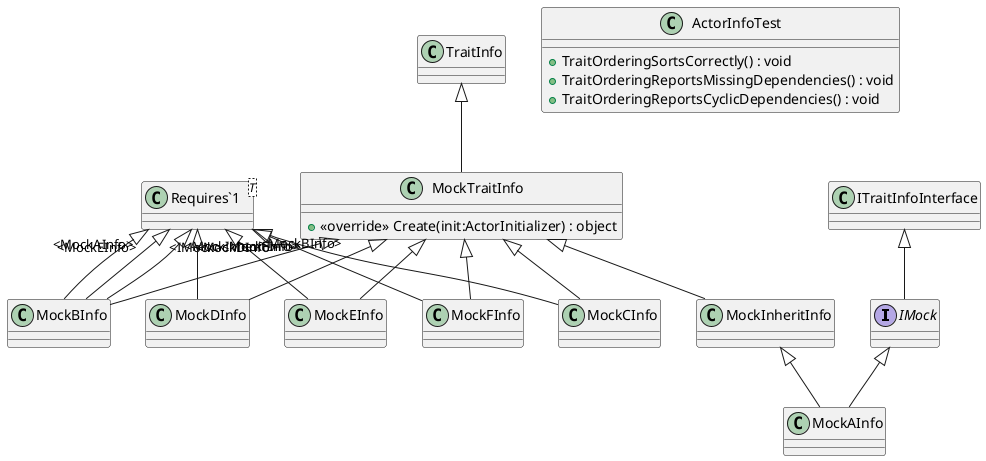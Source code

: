 @startuml
interface IMock {
}
class MockTraitInfo {
    + <<override>> Create(init:ActorInitializer) : object
}
class MockInheritInfo {
}
class MockAInfo {
}
class MockBInfo {
}
class MockCInfo {
}
class MockDInfo {
}
class MockEInfo {
}
class MockFInfo {
}
class ActorInfoTest {
    + TraitOrderingSortsCorrectly() : void
    + TraitOrderingReportsMissingDependencies() : void
    + TraitOrderingReportsCyclicDependencies() : void
}
class "Requires`1"<T> {
}
ITraitInfoInterface <|-- IMock
TraitInfo <|-- MockTraitInfo
MockTraitInfo <|-- MockInheritInfo
MockInheritInfo <|-- MockAInfo
IMock <|-- MockAInfo
MockTraitInfo <|-- MockBInfo
"Requires`1" "<MockAInfo>" <|-- MockBInfo
"Requires`1" "<IMock>" <|-- MockBInfo
"Requires`1" "<MockInheritInfo>" <|-- MockBInfo
MockTraitInfo <|-- MockCInfo
"Requires`1" "<MockBInfo>" <|-- MockCInfo
MockTraitInfo <|-- MockDInfo
"Requires`1" "<MockEInfo>" <|-- MockDInfo
MockTraitInfo <|-- MockEInfo
"Requires`1" "<MockFInfo>" <|-- MockEInfo
MockTraitInfo <|-- MockFInfo
"Requires`1" "<MockDInfo>" <|-- MockFInfo
@enduml
